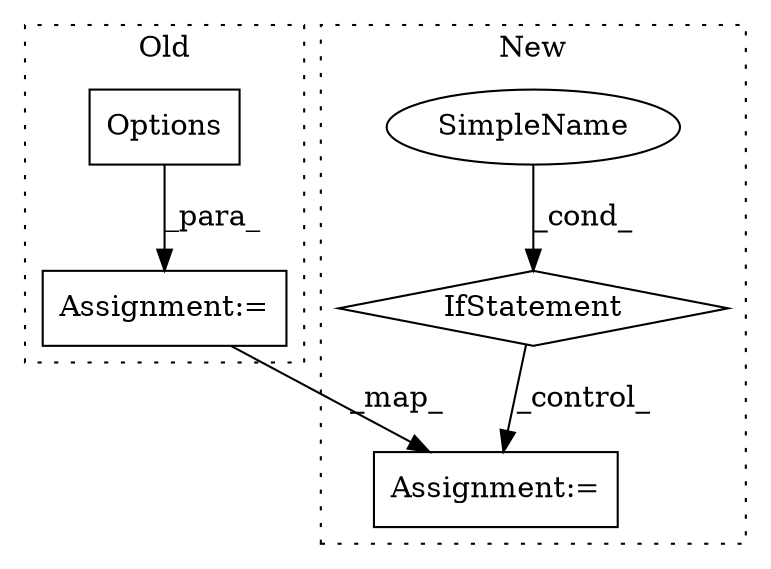 digraph G {
subgraph cluster0 {
1 [label="Options" a="32" s="2336" l="9" shape="box"];
5 [label="Assignment:=" a="7" s="2611" l="1" shape="box"];
label = "Old";
style="dotted";
}
subgraph cluster1 {
2 [label="IfStatement" a="25" s="2452,2482" l="4,2" shape="diamond"];
3 [label="SimpleName" a="42" s="" l="" shape="ellipse"];
4 [label="Assignment:=" a="7" s="2581" l="1" shape="box"];
label = "New";
style="dotted";
}
1 -> 5 [label="_para_"];
2 -> 4 [label="_control_"];
3 -> 2 [label="_cond_"];
5 -> 4 [label="_map_"];
}
